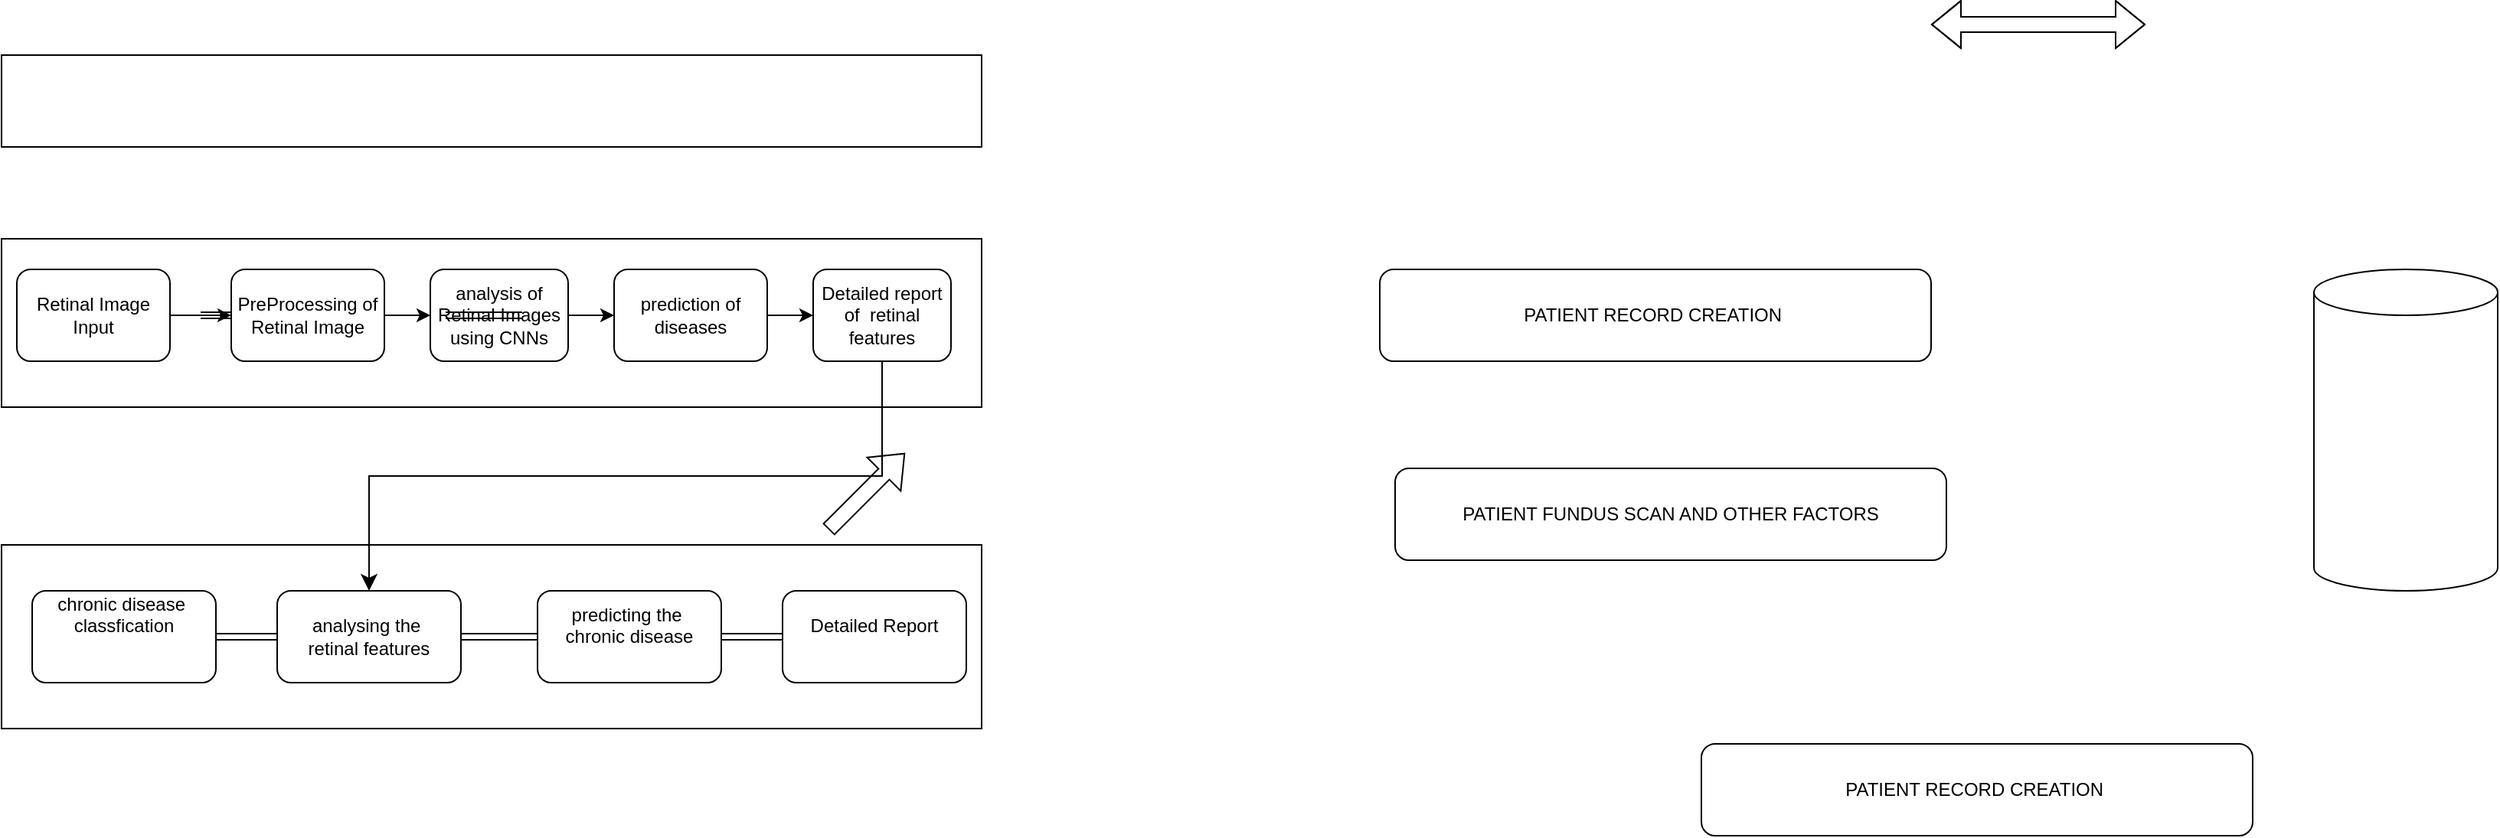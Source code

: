 <mxfile version="24.4.0" type="github">
  <diagram name="Page-1" id="4gAsuJwyxFiTD94uo9k4">
    <mxGraphModel dx="3686" dy="1626" grid="1" gridSize="10" guides="0" tooltips="1" connect="1" arrows="1" fold="1" page="1" pageScale="1" pageWidth="1200" pageHeight="1600" math="0" shadow="0">
      <root>
        <mxCell id="0" />
        <mxCell id="1" parent="0" />
        <mxCell id="pOnptlD20K87jXzJHfgA-33" value="" style="rounded=0;whiteSpace=wrap;html=1;" parent="1" vertex="1">
          <mxGeometry x="110" y="440" width="640" height="60" as="geometry" />
        </mxCell>
        <mxCell id="pOnptlD20K87jXzJHfgA-34" value="" style="rounded=0;whiteSpace=wrap;html=1;" parent="1" vertex="1">
          <mxGeometry x="110" y="560" width="640" height="110" as="geometry" />
        </mxCell>
        <mxCell id="pOnptlD20K87jXzJHfgA-35" value="" style="rounded=0;whiteSpace=wrap;html=1;" parent="1" vertex="1">
          <mxGeometry x="110" y="760" width="640" height="120" as="geometry" />
        </mxCell>
        <mxCell id="pOnptlD20K87jXzJHfgA-36" value="chronic disease&amp;nbsp;&lt;div&gt;classfication&lt;/div&gt;&lt;div&gt;&lt;br&gt;&lt;/div&gt;&lt;div&gt;&lt;br&gt;&lt;/div&gt;" style="rounded=1;whiteSpace=wrap;html=1;" parent="1" vertex="1">
          <mxGeometry x="130" y="790" width="120" height="60" as="geometry" />
        </mxCell>
        <mxCell id="pOnptlD20K87jXzJHfgA-40" value="analysing the&amp;nbsp;&lt;div&gt;retinal features&lt;/div&gt;" style="rounded=1;whiteSpace=wrap;html=1;" vertex="1" parent="1">
          <mxGeometry x="290" y="790" width="120" height="60" as="geometry" />
        </mxCell>
        <mxCell id="pOnptlD20K87jXzJHfgA-44" value="" style="shape=link;html=1;rounded=0;" edge="1" parent="1">
          <mxGeometry width="100" relative="1" as="geometry">
            <mxPoint x="410" y="820" as="sourcePoint" />
            <mxPoint x="470" y="820" as="targetPoint" />
          </mxGeometry>
        </mxCell>
        <mxCell id="M1_JXk1Tt3_QBtWWeWjV-90" value="" style="shape=cylinder3;whiteSpace=wrap;html=1;boundedLbl=1;backgroundOutline=1;size=15;" vertex="1" parent="1">
          <mxGeometry x="1620" y="580" width="120" height="210" as="geometry" />
        </mxCell>
        <mxCell id="pOnptlD20K87jXzJHfgA-45" value="predicting the&amp;nbsp;&lt;div&gt;chronic disease&lt;/div&gt;&lt;div&gt;&lt;br&gt;&lt;/div&gt;" style="rounded=1;whiteSpace=wrap;html=1;" vertex="1" parent="1">
          <mxGeometry x="460" y="790" width="120" height="60" as="geometry" />
        </mxCell>
        <mxCell id="pOnptlD20K87jXzJHfgA-46" value="" style="shape=link;html=1;rounded=0;" edge="1" parent="1" target="pOnptlD20K87jXzJHfgA-47">
          <mxGeometry width="100" relative="1" as="geometry">
            <mxPoint x="580" y="820" as="sourcePoint" />
            <mxPoint x="680" y="820" as="targetPoint" />
          </mxGeometry>
        </mxCell>
        <mxCell id="pOnptlD20K87jXzJHfgA-47" value="Detailed Report&lt;div&gt;&lt;br&gt;&lt;/div&gt;" style="rounded=1;whiteSpace=wrap;html=1;" vertex="1" parent="1">
          <mxGeometry x="620" y="790" width="120" height="60" as="geometry" />
        </mxCell>
        <mxCell id="M1_JXk1Tt3_QBtWWeWjV-93" value="" style="shape=flexArrow;endArrow=classic;startArrow=classic;html=1;rounded=0;" edge="1" parent="1">
          <mxGeometry width="100" height="100" relative="1" as="geometry">
            <mxPoint x="1370" y="420" as="sourcePoint" />
            <mxPoint x="1510" y="420" as="targetPoint" />
            <Array as="points">
              <mxPoint x="1450" y="420" />
            </Array>
          </mxGeometry>
        </mxCell>
        <mxCell id="pOnptlD20K87jXzJHfgA-52" value="" style="shape=link;html=1;rounded=0;" edge="1" parent="1">
          <mxGeometry width="100" relative="1" as="geometry">
            <mxPoint x="250" y="820" as="sourcePoint" />
            <mxPoint x="290" y="820" as="targetPoint" />
          </mxGeometry>
        </mxCell>
        <mxCell id="M1_JXk1Tt3_QBtWWeWjV-100" value="PATIENT RECORD CREATION&amp;nbsp;" style="rounded=1;whiteSpace=wrap;html=1;" vertex="1" parent="1">
          <mxGeometry x="1010" y="580" width="360" height="60" as="geometry" />
        </mxCell>
        <mxCell id="M1_JXk1Tt3_QBtWWeWjV-101" value="PATIENT FUNDUS SCAN AND OTHER FACTORS" style="rounded=1;whiteSpace=wrap;html=1;" vertex="1" parent="1">
          <mxGeometry x="1020" y="710" width="360" height="60" as="geometry" />
        </mxCell>
        <mxCell id="K06i48sgx8T4ejIASsgh-2" value="Detailed report of&amp;nbsp; retinal features" style="rounded=1;whiteSpace=wrap;html=1;" vertex="1" parent="1">
          <mxGeometry x="640" y="580" width="90" height="60" as="geometry" />
        </mxCell>
        <mxCell id="K06i48sgx8T4ejIASsgh-16" value="" style="edgeStyle=orthogonalEdgeStyle;rounded=0;orthogonalLoop=1;jettySize=auto;html=1;" edge="1" parent="1" source="K06i48sgx8T4ejIASsgh-3" target="K06i48sgx8T4ejIASsgh-13">
          <mxGeometry relative="1" as="geometry" />
        </mxCell>
        <mxCell id="M1_JXk1Tt3_QBtWWeWjV-102" value="PATIENT RECORD CREATION&amp;nbsp;" style="rounded=1;whiteSpace=wrap;html=1;" vertex="1" parent="1">
          <mxGeometry x="1220" y="890" width="360" height="60" as="geometry" />
        </mxCell>
        <mxCell id="K06i48sgx8T4ejIASsgh-3" value="&lt;div&gt;&lt;br&gt;&lt;/div&gt;&lt;div&gt;&lt;br&gt;&lt;/div&gt;Retinal Image&lt;div&gt;Input&lt;br&gt;&lt;div&gt;&lt;br&gt;&lt;/div&gt;&lt;div&gt;&lt;br&gt;&lt;/div&gt;&lt;/div&gt;" style="rounded=1;whiteSpace=wrap;html=1;" vertex="1" parent="1">
          <mxGeometry x="120" y="580" width="100" height="60" as="geometry" />
        </mxCell>
        <mxCell id="K06i48sgx8T4ejIASsgh-18" value="" style="edgeStyle=orthogonalEdgeStyle;rounded=0;orthogonalLoop=1;jettySize=auto;html=1;" edge="1" parent="1" source="K06i48sgx8T4ejIASsgh-4" target="K06i48sgx8T4ejIASsgh-5">
          <mxGeometry relative="1" as="geometry" />
        </mxCell>
        <mxCell id="K06i48sgx8T4ejIASsgh-4" value="analysis of Retinal Images using CNNs" style="rounded=1;whiteSpace=wrap;html=1;" vertex="1" parent="1">
          <mxGeometry x="390" y="580" width="90" height="60" as="geometry" />
        </mxCell>
        <mxCell id="K06i48sgx8T4ejIASsgh-19" value="" style="edgeStyle=orthogonalEdgeStyle;rounded=0;orthogonalLoop=1;jettySize=auto;html=1;" edge="1" parent="1" source="K06i48sgx8T4ejIASsgh-5" target="K06i48sgx8T4ejIASsgh-2">
          <mxGeometry relative="1" as="geometry" />
        </mxCell>
        <mxCell id="K06i48sgx8T4ejIASsgh-5" value="prediction of diseases" style="rounded=1;whiteSpace=wrap;html=1;" vertex="1" parent="1">
          <mxGeometry x="510" y="580" width="100" height="60" as="geometry" />
        </mxCell>
        <mxCell id="K06i48sgx8T4ejIASsgh-12" value="" style="edgeStyle=elbowEdgeStyle;elbow=vertical;endArrow=classic;html=1;curved=0;rounded=0;endSize=8;startSize=8;entryX=0.5;entryY=0;entryDx=0;entryDy=0;exitX=0.5;exitY=1;exitDx=0;exitDy=0;" edge="1" parent="1" source="K06i48sgx8T4ejIASsgh-2" target="pOnptlD20K87jXzJHfgA-40">
          <mxGeometry width="50" height="50" relative="1" as="geometry">
            <mxPoint x="370" y="710" as="sourcePoint" />
            <mxPoint x="420" y="660" as="targetPoint" />
          </mxGeometry>
        </mxCell>
        <mxCell id="K06i48sgx8T4ejIASsgh-17" value="" style="edgeStyle=orthogonalEdgeStyle;rounded=0;orthogonalLoop=1;jettySize=auto;html=1;" edge="1" parent="1" source="K06i48sgx8T4ejIASsgh-13" target="K06i48sgx8T4ejIASsgh-4">
          <mxGeometry relative="1" as="geometry" />
        </mxCell>
        <mxCell id="pOnptlD20K87jXzJHfgA-60" value="" style="shape=link;html=1;rounded=0;" edge="1" parent="1">
          <mxGeometry width="100" relative="1" as="geometry">
            <mxPoint x="240" y="610" as="sourcePoint" />
            <mxPoint x="280" y="610" as="targetPoint" />
          </mxGeometry>
        </mxCell>
        <mxCell id="K06i48sgx8T4ejIASsgh-13" value="PreProcessing of Retinal Image" style="rounded=1;whiteSpace=wrap;html=1;" vertex="1" parent="1">
          <mxGeometry x="260" y="580" width="100" height="60" as="geometry" />
        </mxCell>
        <mxCell id="pOnptlD20K87jXzJHfgA-61" value="" style="shape=link;html=1;rounded=0;" edge="1" parent="1">
          <mxGeometry width="100" relative="1" as="geometry">
            <mxPoint x="400" y="610" as="sourcePoint" />
            <mxPoint x="450" y="610" as="targetPoint" />
          </mxGeometry>
        </mxCell>
        <mxCell id="K06i48sgx8T4ejIASsgh-15" value="" style="shape=flexArrow;endArrow=classic;html=1;rounded=0;" edge="1" parent="1">
          <mxGeometry width="50" height="50" relative="1" as="geometry">
            <mxPoint x="650" y="750" as="sourcePoint" />
            <mxPoint x="700" y="700" as="targetPoint" />
          </mxGeometry>
        </mxCell>
        <mxCell id="pOnptlD20K87jXzJHfgA-62" style="edgeStyle=orthogonalEdgeStyle;rounded=0;orthogonalLoop=1;jettySize=auto;html=1;exitX=0.5;exitY=1;exitDx=0;exitDy=0;" edge="1" parent="1" source="pOnptlD20K87jXzJHfgA-34" target="pOnptlD20K87jXzJHfgA-34">
          <mxGeometry relative="1" as="geometry" />
        </mxCell>
      </root>
    </mxGraphModel>
  </diagram>
</mxfile>
